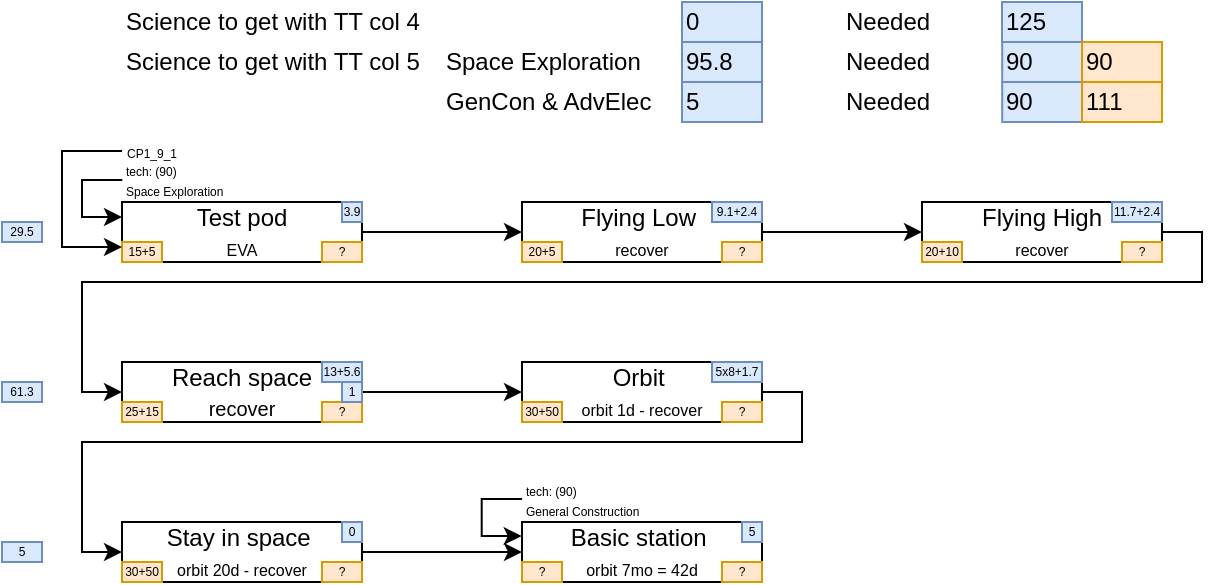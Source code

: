 <mxfile version="13.0.3" type="device"><diagram id="vw0kLfnP3BAl_R4GFjaI" name="Page-1"><mxGraphModel dx="813" dy="470" grid="1" gridSize="10" guides="1" tooltips="1" connect="1" arrows="1" fold="1" page="1" pageScale="1" pageWidth="1169" pageHeight="827" math="0" shadow="0"><root><mxCell id="0"/><mxCell id="1" parent="0"/><mxCell id="cxFC-UOZ4B_VAzlRtVLT-1" style="edgeStyle=orthogonalEdgeStyle;rounded=0;orthogonalLoop=1;jettySize=auto;html=1;exitX=1;exitY=0.5;exitDx=0;exitDy=0;entryX=0;entryY=0.5;entryDx=0;entryDy=0;" parent="1" source="cxFC-UOZ4B_VAzlRtVLT-2" target="cxFC-UOZ4B_VAzlRtVLT-5" edge="1"><mxGeometry relative="1" as="geometry"><mxPoint x="250" y="135.143" as="targetPoint"/></mxGeometry></mxCell><mxCell id="cxFC-UOZ4B_VAzlRtVLT-2" value="Test pod&lt;br&gt;&lt;span style=&quot;font-size: 8px&quot;&gt;EVA&lt;/span&gt;" style="rounded=0;whiteSpace=wrap;html=1;" parent="1" vertex="1"><mxGeometry x="80" y="120" width="120" height="30" as="geometry"/></mxCell><mxCell id="cxFC-UOZ4B_VAzlRtVLT-3" value="15+5" style="text;html=1;strokeColor=#d79b00;fillColor=#ffe6cc;align=center;verticalAlign=middle;whiteSpace=wrap;rounded=0;fontSize=6;" parent="1" vertex="1"><mxGeometry x="80" y="140" width="20" height="10" as="geometry"/></mxCell><mxCell id="cxFC-UOZ4B_VAzlRtVLT-4" style="edgeStyle=orthogonalEdgeStyle;rounded=0;orthogonalLoop=1;jettySize=auto;html=1;exitX=1;exitY=0.5;exitDx=0;exitDy=0;entryX=0;entryY=0.5;entryDx=0;entryDy=0;" parent="1" source="cxFC-UOZ4B_VAzlRtVLT-5" target="cxFC-UOZ4B_VAzlRtVLT-8" edge="1"><mxGeometry relative="1" as="geometry"/></mxCell><mxCell id="cxFC-UOZ4B_VAzlRtVLT-5" value="Flying Low&amp;nbsp;&lt;br&gt;&lt;span style=&quot;font-size: 8px&quot;&gt;recover&lt;/span&gt;" style="rounded=0;whiteSpace=wrap;html=1;" parent="1" vertex="1"><mxGeometry x="280" y="120" width="120" height="30" as="geometry"/></mxCell><mxCell id="cxFC-UOZ4B_VAzlRtVLT-6" value="20+5" style="text;html=1;strokeColor=#d79b00;fillColor=#ffe6cc;align=center;verticalAlign=middle;whiteSpace=wrap;rounded=0;fontSize=6;" parent="1" vertex="1"><mxGeometry x="280" y="140" width="20" height="10" as="geometry"/></mxCell><mxCell id="cxFC-UOZ4B_VAzlRtVLT-7" style="edgeStyle=orthogonalEdgeStyle;rounded=0;orthogonalLoop=1;jettySize=auto;html=1;exitX=1;exitY=0.5;exitDx=0;exitDy=0;entryX=0;entryY=0.5;entryDx=0;entryDy=0;" parent="1" source="cxFC-UOZ4B_VAzlRtVLT-8" target="cxFC-UOZ4B_VAzlRtVLT-28" edge="1"><mxGeometry relative="1" as="geometry"><mxPoint x="680" y="135" as="targetPoint"/><Array as="points"><mxPoint x="620" y="135"/><mxPoint x="620" y="160"/><mxPoint x="60" y="160"/><mxPoint x="60" y="215"/></Array></mxGeometry></mxCell><mxCell id="cxFC-UOZ4B_VAzlRtVLT-8" value="Flying High&lt;br&gt;&lt;span style=&quot;font-size: 8px&quot;&gt;recover&lt;/span&gt;" style="rounded=0;whiteSpace=wrap;html=1;" parent="1" vertex="1"><mxGeometry x="480" y="120" width="120" height="30" as="geometry"/></mxCell><mxCell id="cxFC-UOZ4B_VAzlRtVLT-9" value="20+10" style="text;html=1;strokeColor=#d79b00;fillColor=#ffe6cc;align=center;verticalAlign=middle;whiteSpace=wrap;rounded=0;fontSize=6;" parent="1" vertex="1"><mxGeometry x="480" y="140" width="20" height="10" as="geometry"/></mxCell><mxCell id="cxFC-UOZ4B_VAzlRtVLT-11" value="?" style="text;html=1;strokeColor=#d79b00;fillColor=#ffe6cc;align=center;verticalAlign=middle;whiteSpace=wrap;rounded=0;fontSize=6;" parent="1" vertex="1"><mxGeometry x="380" y="140" width="20" height="10" as="geometry"/></mxCell><mxCell id="cxFC-UOZ4B_VAzlRtVLT-13" style="edgeStyle=orthogonalEdgeStyle;rounded=0;orthogonalLoop=1;jettySize=auto;html=1;exitX=0;exitY=0.5;exitDx=0;exitDy=0;entryX=0;entryY=0.25;entryDx=0;entryDy=0;" parent="1" source="cxFC-UOZ4B_VAzlRtVLT-14" target="cxFC-UOZ4B_VAzlRtVLT-2" edge="1"><mxGeometry relative="1" as="geometry"><Array as="points"><mxPoint x="60" y="109"/><mxPoint x="60" y="128"/></Array><mxPoint x="70" y="128" as="targetPoint"/></mxGeometry></mxCell><mxCell id="cxFC-UOZ4B_VAzlRtVLT-14" value="&lt;font style=&quot;line-height: 100% ; font-size: 6px&quot;&gt;&lt;font style=&quot;font-size: 6px&quot;&gt;tech: (90)&lt;br&gt;&lt;/font&gt;Space Exploration&lt;br&gt;&lt;/font&gt;" style="text;html=1;align=left;verticalAlign=middle;whiteSpace=wrap;rounded=0;fontSize=8;spacing=2;" parent="1" vertex="1"><mxGeometry x="80.17" y="99" width="60.09" height="20" as="geometry"/></mxCell><mxCell id="cxFC-UOZ4B_VAzlRtVLT-15" style="edgeStyle=orthogonalEdgeStyle;rounded=0;orthogonalLoop=1;jettySize=auto;html=1;exitX=0;exitY=0.5;exitDx=0;exitDy=0;entryX=0;entryY=0.75;entryDx=0;entryDy=0;" parent="1" source="cxFC-UOZ4B_VAzlRtVLT-16" target="cxFC-UOZ4B_VAzlRtVLT-2" edge="1"><mxGeometry relative="1" as="geometry"><mxPoint x="70" y="143" as="targetPoint"/><Array as="points"><mxPoint x="50" y="95"/><mxPoint x="50" y="142"/></Array></mxGeometry></mxCell><mxCell id="cxFC-UOZ4B_VAzlRtVLT-16" value="&lt;font style=&quot;font-size: 6px&quot;&gt;CP1_9_1&lt;/font&gt;" style="text;html=1;strokeColor=none;fillColor=none;align=center;verticalAlign=middle;whiteSpace=wrap;rounded=0;fontSize=8;" parent="1" vertex="1"><mxGeometry x="80" y="90" width="30" height="9" as="geometry"/></mxCell><mxCell id="cxFC-UOZ4B_VAzlRtVLT-42" style="edgeStyle=orthogonalEdgeStyle;rounded=0;orthogonalLoop=1;jettySize=auto;html=1;exitX=1;exitY=0.5;exitDx=0;exitDy=0;entryX=0;entryY=0.5;entryDx=0;entryDy=0;" parent="1" source="cxFC-UOZ4B_VAzlRtVLT-28" target="cxFC-UOZ4B_VAzlRtVLT-38" edge="1"><mxGeometry relative="1" as="geometry"/></mxCell><mxCell id="cxFC-UOZ4B_VAzlRtVLT-28" value="Reach space&lt;br style=&quot;font-size: 8px&quot;&gt;&lt;font size=&quot;1&quot;&gt;recover&lt;/font&gt;" style="rounded=0;whiteSpace=wrap;html=1;" parent="1" vertex="1"><mxGeometry x="80" y="200" width="120" height="30" as="geometry"/></mxCell><mxCell id="cxFC-UOZ4B_VAzlRtVLT-29" value="25+15" style="text;html=1;strokeColor=#d79b00;fillColor=#ffe6cc;align=center;verticalAlign=middle;whiteSpace=wrap;rounded=0;fontSize=6;" parent="1" vertex="1"><mxGeometry x="80" y="220" width="20" height="10" as="geometry"/></mxCell><mxCell id="cxFC-UOZ4B_VAzlRtVLT-30" value="?" style="text;html=1;strokeColor=#d79b00;fillColor=#ffe6cc;align=center;verticalAlign=middle;whiteSpace=wrap;rounded=0;fontSize=6;" parent="1" vertex="1"><mxGeometry x="180" y="220" width="20" height="10" as="geometry"/></mxCell><mxCell id="cxFC-UOZ4B_VAzlRtVLT-32" value="9.1+2.4" style="text;html=1;strokeColor=#6c8ebf;fillColor=#dae8fc;align=center;verticalAlign=middle;whiteSpace=wrap;rounded=0;fontSize=6;" parent="1" vertex="1"><mxGeometry x="375" y="120" width="25" height="10" as="geometry"/></mxCell><mxCell id="cxFC-UOZ4B_VAzlRtVLT-33" value="?" style="text;html=1;strokeColor=#d79b00;fillColor=#ffe6cc;align=center;verticalAlign=middle;whiteSpace=wrap;rounded=0;fontSize=6;" parent="1" vertex="1"><mxGeometry x="180" y="140" width="20" height="10" as="geometry"/></mxCell><mxCell id="cxFC-UOZ4B_VAzlRtVLT-34" value="3.9" style="text;html=1;strokeColor=#6c8ebf;fillColor=#dae8fc;align=center;verticalAlign=middle;whiteSpace=wrap;rounded=0;fontSize=6;" parent="1" vertex="1"><mxGeometry x="190" y="120" width="10" height="10" as="geometry"/></mxCell><mxCell id="cxFC-UOZ4B_VAzlRtVLT-35" value="?" style="text;html=1;strokeColor=#d79b00;fillColor=#ffe6cc;align=center;verticalAlign=middle;whiteSpace=wrap;rounded=0;fontSize=6;" parent="1" vertex="1"><mxGeometry x="580" y="140" width="20" height="10" as="geometry"/></mxCell><mxCell id="cxFC-UOZ4B_VAzlRtVLT-36" value="11.7+2.4" style="text;html=1;strokeColor=#6c8ebf;fillColor=#dae8fc;align=center;verticalAlign=middle;whiteSpace=wrap;rounded=0;fontSize=6;" parent="1" vertex="1"><mxGeometry x="575" y="120" width="25" height="10" as="geometry"/></mxCell><mxCell id="cxFC-UOZ4B_VAzlRtVLT-37" value="13+5.6" style="text;html=1;strokeColor=#6c8ebf;fillColor=#dae8fc;align=center;verticalAlign=middle;whiteSpace=wrap;rounded=0;fontSize=6;" parent="1" vertex="1"><mxGeometry x="180" y="200" width="20" height="10" as="geometry"/></mxCell><mxCell id="cxFC-UOZ4B_VAzlRtVLT-47" style="edgeStyle=orthogonalEdgeStyle;rounded=0;orthogonalLoop=1;jettySize=auto;html=1;exitX=1;exitY=0.5;exitDx=0;exitDy=0;entryX=0;entryY=0.5;entryDx=0;entryDy=0;" parent="1" source="cxFC-UOZ4B_VAzlRtVLT-38" target="cxFC-UOZ4B_VAzlRtVLT-43" edge="1"><mxGeometry relative="1" as="geometry"><Array as="points"><mxPoint x="420" y="215"/><mxPoint x="420" y="240"/><mxPoint x="60" y="240"/><mxPoint x="60" y="295"/></Array></mxGeometry></mxCell><mxCell id="cxFC-UOZ4B_VAzlRtVLT-38" value="Orbit&amp;nbsp;&lt;br&gt;&lt;span style=&quot;font-size: 8px&quot;&gt;orbit 1d - recover&lt;/span&gt;" style="rounded=0;whiteSpace=wrap;html=1;" parent="1" vertex="1"><mxGeometry x="280" y="200" width="120" height="30" as="geometry"/></mxCell><mxCell id="cxFC-UOZ4B_VAzlRtVLT-39" value="30+50" style="text;html=1;strokeColor=#d79b00;fillColor=#ffe6cc;align=center;verticalAlign=middle;whiteSpace=wrap;rounded=0;fontSize=6;" parent="1" vertex="1"><mxGeometry x="280" y="220" width="20" height="10" as="geometry"/></mxCell><mxCell id="cxFC-UOZ4B_VAzlRtVLT-40" value="?" style="text;html=1;strokeColor=#d79b00;fillColor=#ffe6cc;align=center;verticalAlign=middle;whiteSpace=wrap;rounded=0;fontSize=6;" parent="1" vertex="1"><mxGeometry x="380" y="220" width="20" height="10" as="geometry"/></mxCell><mxCell id="cxFC-UOZ4B_VAzlRtVLT-41" value="5x8+1.7" style="text;html=1;strokeColor=#6c8ebf;fillColor=#dae8fc;align=center;verticalAlign=middle;whiteSpace=wrap;rounded=0;fontSize=6;" parent="1" vertex="1"><mxGeometry x="375" y="200" width="25" height="10" as="geometry"/></mxCell><mxCell id="cxFC-UOZ4B_VAzlRtVLT-52" style="edgeStyle=orthogonalEdgeStyle;rounded=0;orthogonalLoop=1;jettySize=auto;html=1;exitX=1;exitY=0.5;exitDx=0;exitDy=0;entryX=0;entryY=0.5;entryDx=0;entryDy=0;" parent="1" source="cxFC-UOZ4B_VAzlRtVLT-43" target="cxFC-UOZ4B_VAzlRtVLT-48" edge="1"><mxGeometry relative="1" as="geometry"/></mxCell><mxCell id="cxFC-UOZ4B_VAzlRtVLT-43" value="Stay in space&amp;nbsp;&lt;br&gt;&lt;span style=&quot;font-size: 8px&quot;&gt;orbit 20d - recover&lt;/span&gt;" style="rounded=0;whiteSpace=wrap;html=1;" parent="1" vertex="1"><mxGeometry x="80" y="280" width="120" height="30" as="geometry"/></mxCell><mxCell id="cxFC-UOZ4B_VAzlRtVLT-44" value="30+50" style="text;html=1;strokeColor=#d79b00;fillColor=#ffe6cc;align=center;verticalAlign=middle;whiteSpace=wrap;rounded=0;fontSize=6;" parent="1" vertex="1"><mxGeometry x="80" y="300" width="20" height="10" as="geometry"/></mxCell><mxCell id="cxFC-UOZ4B_VAzlRtVLT-45" value="?" style="text;html=1;strokeColor=#d79b00;fillColor=#ffe6cc;align=center;verticalAlign=middle;whiteSpace=wrap;rounded=0;fontSize=6;" parent="1" vertex="1"><mxGeometry x="180" y="300" width="20" height="10" as="geometry"/></mxCell><mxCell id="cxFC-UOZ4B_VAzlRtVLT-46" value="0" style="text;html=1;strokeColor=#6c8ebf;fillColor=#dae8fc;align=center;verticalAlign=middle;whiteSpace=wrap;rounded=0;fontSize=6;" parent="1" vertex="1"><mxGeometry x="190" y="280" width="10" height="10" as="geometry"/></mxCell><mxCell id="cxFC-UOZ4B_VAzlRtVLT-48" value="Basic station&amp;nbsp;&lt;br&gt;&lt;span style=&quot;font-size: 8px&quot;&gt;orbit 7mo = 42d&lt;/span&gt;" style="rounded=0;whiteSpace=wrap;html=1;" parent="1" vertex="1"><mxGeometry x="280" y="280" width="120" height="30" as="geometry"/></mxCell><mxCell id="cxFC-UOZ4B_VAzlRtVLT-49" value="?" style="text;html=1;strokeColor=#d79b00;fillColor=#ffe6cc;align=center;verticalAlign=middle;whiteSpace=wrap;rounded=0;fontSize=6;" parent="1" vertex="1"><mxGeometry x="280" y="300" width="20" height="10" as="geometry"/></mxCell><mxCell id="cxFC-UOZ4B_VAzlRtVLT-50" value="?" style="text;html=1;strokeColor=#d79b00;fillColor=#ffe6cc;align=center;verticalAlign=middle;whiteSpace=wrap;rounded=0;fontSize=6;" parent="1" vertex="1"><mxGeometry x="380" y="300" width="20" height="10" as="geometry"/></mxCell><mxCell id="cxFC-UOZ4B_VAzlRtVLT-51" value="5" style="text;html=1;strokeColor=#6c8ebf;fillColor=#dae8fc;align=center;verticalAlign=middle;whiteSpace=wrap;rounded=0;fontSize=6;" parent="1" vertex="1"><mxGeometry x="390" y="280" width="10" height="10" as="geometry"/></mxCell><mxCell id="cxFC-UOZ4B_VAzlRtVLT-53" value="Science to get with TT col 4" style="text;html=1;strokeColor=none;fillColor=none;align=left;verticalAlign=middle;whiteSpace=wrap;rounded=0;fontColor=#000000;" parent="1" vertex="1"><mxGeometry x="80" y="20" width="160" height="20" as="geometry"/></mxCell><mxCell id="cxFC-UOZ4B_VAzlRtVLT-54" value="0" style="text;html=1;strokeColor=#6c8ebf;fillColor=#dae8fc;align=left;verticalAlign=middle;whiteSpace=wrap;rounded=0;" parent="1" vertex="1"><mxGeometry x="360" y="20" width="40" height="20" as="geometry"/></mxCell><mxCell id="cxFC-UOZ4B_VAzlRtVLT-55" value="Science to get with TT col 5" style="text;html=1;strokeColor=none;fillColor=none;align=left;verticalAlign=middle;whiteSpace=wrap;rounded=0;fontColor=#000000;" parent="1" vertex="1"><mxGeometry x="80.17" y="40" width="160" height="20" as="geometry"/></mxCell><mxCell id="cxFC-UOZ4B_VAzlRtVLT-56" value="95.8" style="text;html=1;strokeColor=#6c8ebf;fillColor=#dae8fc;align=left;verticalAlign=middle;whiteSpace=wrap;rounded=0;" parent="1" vertex="1"><mxGeometry x="360" y="40" width="40" height="20" as="geometry"/></mxCell><mxCell id="cxFC-UOZ4B_VAzlRtVLT-57" value="Needed" style="text;html=1;strokeColor=none;fillColor=none;align=left;verticalAlign=middle;whiteSpace=wrap;rounded=0;fontColor=#000000;" parent="1" vertex="1"><mxGeometry x="440" y="20" width="80" height="20" as="geometry"/></mxCell><mxCell id="cxFC-UOZ4B_VAzlRtVLT-58" value="125" style="text;html=1;strokeColor=#6c8ebf;fillColor=#dae8fc;align=left;verticalAlign=middle;whiteSpace=wrap;rounded=0;" parent="1" vertex="1"><mxGeometry x="520" y="20" width="40" height="20" as="geometry"/></mxCell><mxCell id="cxFC-UOZ4B_VAzlRtVLT-59" value="Needed" style="text;html=1;strokeColor=none;fillColor=none;align=left;verticalAlign=middle;whiteSpace=wrap;rounded=0;fontColor=#000000;" parent="1" vertex="1"><mxGeometry x="440.1" y="40" width="80" height="20" as="geometry"/></mxCell><mxCell id="cxFC-UOZ4B_VAzlRtVLT-60" value="90" style="text;html=1;strokeColor=#6c8ebf;fillColor=#dae8fc;align=left;verticalAlign=middle;whiteSpace=wrap;rounded=0;" parent="1" vertex="1"><mxGeometry x="520.1" y="40" width="40" height="20" as="geometry"/></mxCell><mxCell id="cxFC-UOZ4B_VAzlRtVLT-61" value="1" style="text;html=1;strokeColor=#6c8ebf;fillColor=#dae8fc;align=center;verticalAlign=middle;whiteSpace=wrap;rounded=0;fontSize=6;" parent="1" vertex="1"><mxGeometry x="190" y="210" width="10" height="10" as="geometry"/></mxCell><mxCell id="cxFC-UOZ4B_VAzlRtVLT-62" value="61.3" style="text;html=1;strokeColor=#6c8ebf;fillColor=#dae8fc;align=center;verticalAlign=middle;whiteSpace=wrap;rounded=0;fontSize=6;" parent="1" vertex="1"><mxGeometry x="20" y="210" width="20" height="10" as="geometry"/></mxCell><mxCell id="cxFC-UOZ4B_VAzlRtVLT-63" value="29.5" style="text;html=1;strokeColor=#6c8ebf;fillColor=#dae8fc;align=center;verticalAlign=middle;whiteSpace=wrap;rounded=0;fontSize=6;" parent="1" vertex="1"><mxGeometry x="20" y="130" width="20" height="10" as="geometry"/></mxCell><mxCell id="cxFC-UOZ4B_VAzlRtVLT-66" value="5" style="text;html=1;strokeColor=#6c8ebf;fillColor=#dae8fc;align=center;verticalAlign=middle;whiteSpace=wrap;rounded=0;fontSize=6;" parent="1" vertex="1"><mxGeometry x="20" y="290" width="20" height="10" as="geometry"/></mxCell><mxCell id="cxFC-UOZ4B_VAzlRtVLT-68" value="Space Exploration" style="text;html=1;strokeColor=none;fillColor=none;align=left;verticalAlign=middle;whiteSpace=wrap;rounded=0;fontColor=#000000;" parent="1" vertex="1"><mxGeometry x="240" y="40" width="120" height="20" as="geometry"/></mxCell><mxCell id="cxFC-UOZ4B_VAzlRtVLT-70" value="90" style="text;html=1;strokeColor=#d79b00;fillColor=#ffe6cc;align=left;verticalAlign=middle;whiteSpace=wrap;rounded=0;" parent="1" vertex="1"><mxGeometry x="560" y="40" width="40" height="20" as="geometry"/></mxCell><mxCell id="geS8T6utucU2xVf2nAGP-5" value="GenCon &amp;amp; AdvElec" style="text;html=1;strokeColor=none;fillColor=none;align=left;verticalAlign=middle;whiteSpace=wrap;rounded=0;fontColor=#000000;" parent="1" vertex="1"><mxGeometry x="240.17" y="60" width="120" height="20" as="geometry"/></mxCell><mxCell id="geS8T6utucU2xVf2nAGP-6" value="5" style="text;html=1;strokeColor=#6c8ebf;fillColor=#dae8fc;align=left;verticalAlign=middle;whiteSpace=wrap;rounded=0;" parent="1" vertex="1"><mxGeometry x="360" y="60" width="40" height="20" as="geometry"/></mxCell><mxCell id="geS8T6utucU2xVf2nAGP-7" value="90" style="text;html=1;strokeColor=#6c8ebf;fillColor=#dae8fc;align=left;verticalAlign=middle;whiteSpace=wrap;rounded=0;" parent="1" vertex="1"><mxGeometry x="520.1" y="60" width="40" height="20" as="geometry"/></mxCell><mxCell id="geS8T6utucU2xVf2nAGP-8" value="111" style="text;html=1;strokeColor=#d79b00;fillColor=#ffe6cc;align=left;verticalAlign=middle;whiteSpace=wrap;rounded=0;" parent="1" vertex="1"><mxGeometry x="560" y="60" width="40" height="20" as="geometry"/></mxCell><mxCell id="geS8T6utucU2xVf2nAGP-9" value="Needed" style="text;html=1;strokeColor=none;fillColor=none;align=left;verticalAlign=middle;whiteSpace=wrap;rounded=0;fontColor=#000000;" parent="1" vertex="1"><mxGeometry x="440.1" y="60" width="80" height="20" as="geometry"/></mxCell><mxCell id="tcxIbRWTk4yMxKsJlUC7-6" style="edgeStyle=orthogonalEdgeStyle;rounded=0;orthogonalLoop=1;jettySize=auto;html=1;exitX=0;exitY=0.5;exitDx=0;exitDy=0;entryX=0;entryY=0.25;entryDx=0;entryDy=0;" edge="1" parent="1" source="tcxIbRWTk4yMxKsJlUC7-7"><mxGeometry relative="1" as="geometry"><Array as="points"><mxPoint x="259.86" y="268.5"/><mxPoint x="259.86" y="287.5"/></Array><mxPoint x="279.86" y="287" as="targetPoint"/></mxGeometry></mxCell><mxCell id="tcxIbRWTk4yMxKsJlUC7-7" value="&lt;font style=&quot;line-height: 100% ; font-size: 6px&quot;&gt;&lt;font style=&quot;font-size: 6px&quot;&gt;tech: (90)&lt;br&gt;&lt;/font&gt;General Construction&lt;br&gt;&lt;/font&gt;" style="text;html=1;align=left;verticalAlign=middle;whiteSpace=wrap;rounded=0;fontSize=8;spacing=2;" vertex="1" parent="1"><mxGeometry x="280.03" y="258.5" width="109.97" height="20" as="geometry"/></mxCell></root></mxGraphModel></diagram></mxfile>